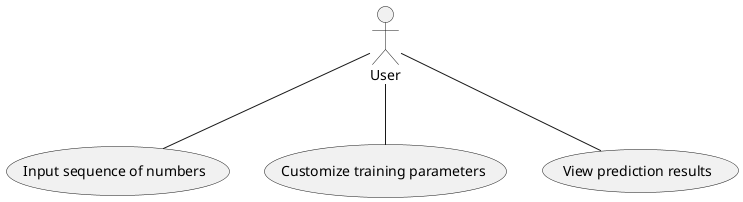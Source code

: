 @startuml
actor User
User -- (Input sequence of numbers)
User -- (Customize training parameters)
User -- (View prediction results)
@enduml

